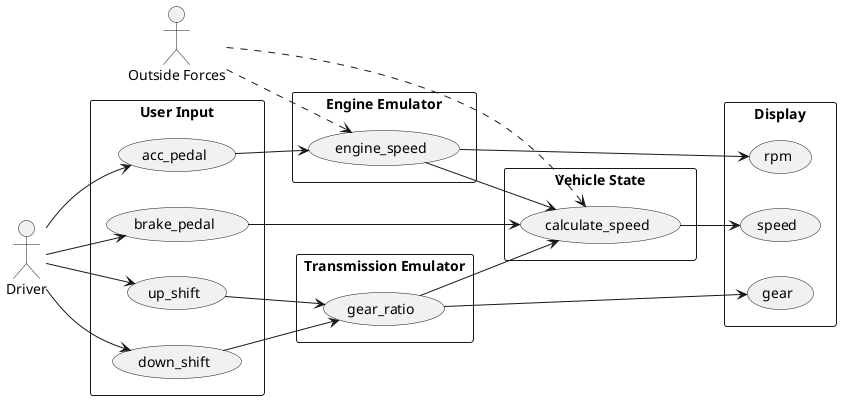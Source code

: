 @startuml uscases
left to right direction

actor "Driver" as user
actor "Outside Forces" as outside

rectangle "User Input" {
  usecase acc_pedal
  usecase brake_pedal
  usecase up_shift
  usecase down_shift
}

rectangle "Engine Emulator" {
  usecase engine_speed
}

rectangle "Transmission Emulator" {
  usecase gear_ratio
}

rectangle "Vehicle State" {
  usecase calculate_speed
}

rectangle "Display" {
  usecase speed
  usecase rpm
  usecase gear
}

user --> acc_pedal
user --> brake_pedal
user --> up_shift
user --> down_shift

outside ..> engine_speed
outside ..> calculate_speed

acc_pedal --> engine_speed
brake_pedal --> calculate_speed
up_shift --> gear_ratio
down_shift --> gear_ratio

engine_speed --> calculate_speed
engine_speed --> rpm
gear_ratio --> calculate_speed
gear_ratio --> gear
calculate_speed --> speed

@enduml
